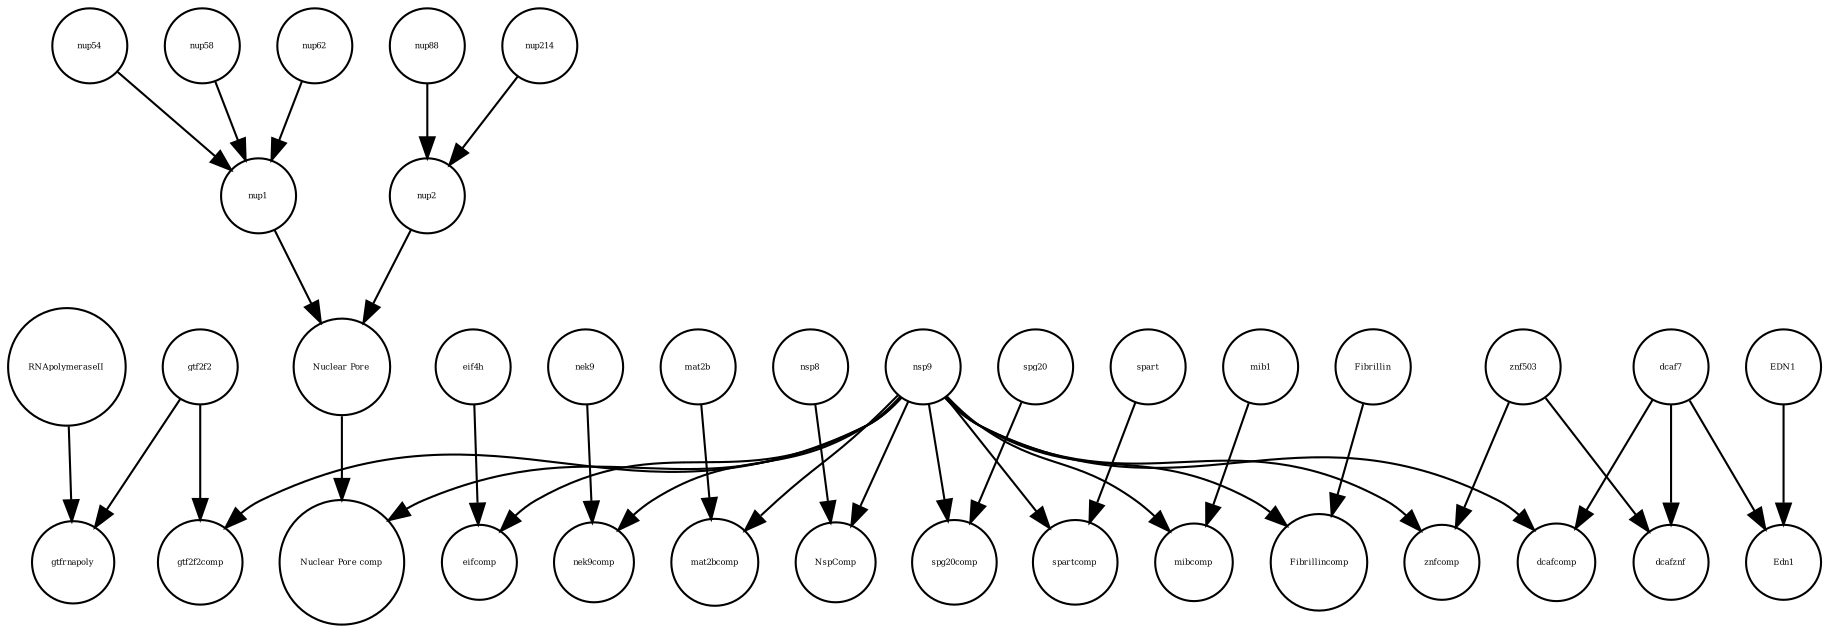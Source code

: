 strict digraph  {
"Nuclear Pore comp" [annotation="", bipartite=0, cls=complex, fontsize=4, label="Nuclear Pore comp", shape=circle];
nup214 [annotation=urn_miriam_uniprot_P35658, bipartite=0, cls=macromolecule, fontsize=4, label=nup214, shape=circle];
gtf2f2comp [annotation="", bipartite=0, cls=complex, fontsize=4, label=gtf2f2comp, shape=circle];
eifcomp [annotation="", bipartite=0, cls=complex, fontsize=4, label=eifcomp, shape=circle];
Edn1 [annotation="", bipartite=0, cls="nucleic acid feature", fontsize=4, label=Edn1, shape=circle];
nup1 [annotation="", bipartite=0, cls=complex, fontsize=4, label=nup1, shape=circle];
nek9 [annotation=urn_miriam_uniprot_Q8TD19, bipartite=0, cls=macromolecule, fontsize=4, label=nek9, shape=circle];
nup2 [annotation="", bipartite=0, cls=complex, fontsize=4, label=nup2, shape=circle];
dcaf7 [annotation=urn_miriam_uniprot_P61962, bipartite=0, cls=macromolecule, fontsize=4, label=dcaf7, shape=circle];
Fibrillin [annotation="", bipartite=0, cls=complex, fontsize=4, label=Fibrillin, shape=circle];
nek9comp [annotation="", bipartite=0, cls=complex, fontsize=4, label=nek9comp, shape=circle];
nup54 [annotation=urn_miriam_uniprot_Q7Z3B4, bipartite=0, cls=macromolecule, fontsize=4, label=nup54, shape=circle];
spg20 [annotation="", bipartite=0, cls=macromolecule, fontsize=4, label=spg20, shape=circle];
spart [annotation=urn_miriam_uniprot_Q8N0X7, bipartite=0, cls=macromolecule, fontsize=4, label=spart, shape=circle];
nup58 [annotation=urn_miriam_uniprot_Q9BVL2, bipartite=0, cls=macromolecule, fontsize=4, label=nup58, shape=circle];
nup62 [annotation=urn_miriam_uniprot_P37198, bipartite=0, cls=macromolecule, fontsize=4, label=nup62, shape=circle];
nsp9 [annotation=urn_miriam_uniprot_P0DTD1, bipartite=0, cls=macromolecule, fontsize=4, label=nsp9, shape=circle];
mat2bcomp [annotation="", bipartite=0, cls=complex, fontsize=4, label=mat2bcomp, shape=circle];
eif4h [annotation=urn_miriam_uniprot_Q15056, bipartite=0, cls=macromolecule, fontsize=4, label=eif4h, shape=circle];
NspComp [annotation="", bipartite=0, cls=complex, fontsize=4, label=NspComp, shape=circle];
nup88 [annotation=urn_miriam_uniprot_Q99567, bipartite=0, cls=macromolecule, fontsize=4, label=nup88, shape=circle];
spg20comp [annotation="", bipartite=0, cls=complex, fontsize=4, label=spg20comp, shape=circle];
nsp8 [annotation=urn_miriam_uniprot_P0DTD1, bipartite=0, cls=macromolecule, fontsize=4, label=nsp8, shape=circle];
spartcomp [annotation="", bipartite=0, cls=complex, fontsize=4, label=spartcomp, shape=circle];
znf503 [annotation=urn_miriam_uniprot_Q96F45, bipartite=0, cls=macromolecule, fontsize=4, label=znf503, shape=circle];
EDN1 [annotation="", bipartite=0, cls="nucleic acid feature", fontsize=4, label=EDN1, shape=circle];
mat2b [annotation=urn_miriam_uniprot_Q9NZL9, bipartite=0, cls=macromolecule, fontsize=4, label=mat2b, shape=circle];
gtfrnapoly [annotation="", bipartite=0, cls=complex, fontsize=4, label=gtfrnapoly, shape=circle];
mib1 [annotation=urn_miriam_uniprot_Q86YT6, bipartite=0, cls=macromolecule, fontsize=4, label=mib1, shape=circle];
mibcomp [annotation="", bipartite=0, cls=complex, fontsize=4, label=mibcomp, shape=circle];
Fibrillincomp [annotation="", bipartite=0, cls=complex, fontsize=4, label=Fibrillincomp, shape=circle];
dcafznf [annotation="", bipartite=0, cls=complex, fontsize=4, label=dcafznf, shape=circle];
gtf2f2 [annotation=urn_miriam_uniprot_P13984, bipartite=0, cls=macromolecule, fontsize=4, label=gtf2f2, shape=circle];
znfcomp [annotation="", bipartite=0, cls=complex, fontsize=4, label=znfcomp, shape=circle];
dcafcomp [annotation="", bipartite=0, cls=complex, fontsize=4, label=dcafcomp, shape=circle];
RNApolymeraseII [annotation=urn_miriam_uniprot_P30876, bipartite=0, cls=macromolecule, fontsize=4, label=RNApolymeraseII, shape=circle];
"Nuclear Pore" [annotation="", bipartite=0, cls=complex, fontsize=4, label="Nuclear Pore", shape=circle];
nup214 -> nup2  [annotation="", interaction_type=production];
nup1 -> "Nuclear Pore"  [annotation="", interaction_type=production];
nek9 -> nek9comp  [annotation="", interaction_type=production];
nup2 -> "Nuclear Pore"  [annotation="", interaction_type=production];
dcaf7 -> dcafznf  [annotation="", interaction_type=production];
dcaf7 -> Edn1  [annotation=urn_miriam_pubmed_27880803, interaction_type=catalysis];
dcaf7 -> dcafcomp  [annotation="", interaction_type=production];
Fibrillin -> Fibrillincomp  [annotation="", interaction_type=production];
nup54 -> nup1  [annotation="", interaction_type=production];
spg20 -> spg20comp  [annotation="", interaction_type=production];
spart -> spartcomp  [annotation="", interaction_type=production];
nup58 -> nup1  [annotation="", interaction_type=production];
nup62 -> nup1  [annotation="", interaction_type=production];
nsp9 -> spartcomp  [annotation="", interaction_type=production];
nsp9 -> mat2bcomp  [annotation="", interaction_type=production];
nsp9 -> nek9comp  [annotation="", interaction_type=production];
nsp9 -> Fibrillincomp  [annotation="", interaction_type=production];
nsp9 -> mibcomp  [annotation="", interaction_type=production];
nsp9 -> NspComp  [annotation="", interaction_type=production];
nsp9 -> dcafcomp  [annotation="", interaction_type=production];
nsp9 -> eifcomp  [annotation="", interaction_type=production];
nsp9 -> znfcomp  [annotation="", interaction_type=production];
nsp9 -> "Nuclear Pore comp"  [annotation="", interaction_type=production];
nsp9 -> spg20comp  [annotation="", interaction_type=production];
nsp9 -> gtf2f2comp  [annotation="", interaction_type=production];
eif4h -> eifcomp  [annotation="", interaction_type=production];
nup88 -> nup2  [annotation="", interaction_type=production];
nsp8 -> NspComp  [annotation="", interaction_type=production];
znf503 -> dcafznf  [annotation="", interaction_type=production];
znf503 -> znfcomp  [annotation="", interaction_type=production];
EDN1 -> Edn1  [annotation="", interaction_type=production];
mat2b -> mat2bcomp  [annotation="", interaction_type=production];
mib1 -> mibcomp  [annotation="", interaction_type=production];
gtf2f2 -> gtfrnapoly  [annotation="", interaction_type=production];
gtf2f2 -> gtf2f2comp  [annotation="", interaction_type=production];
RNApolymeraseII -> gtfrnapoly  [annotation="", interaction_type=production];
"Nuclear Pore" -> "Nuclear Pore comp"  [annotation="", interaction_type=production];
}
